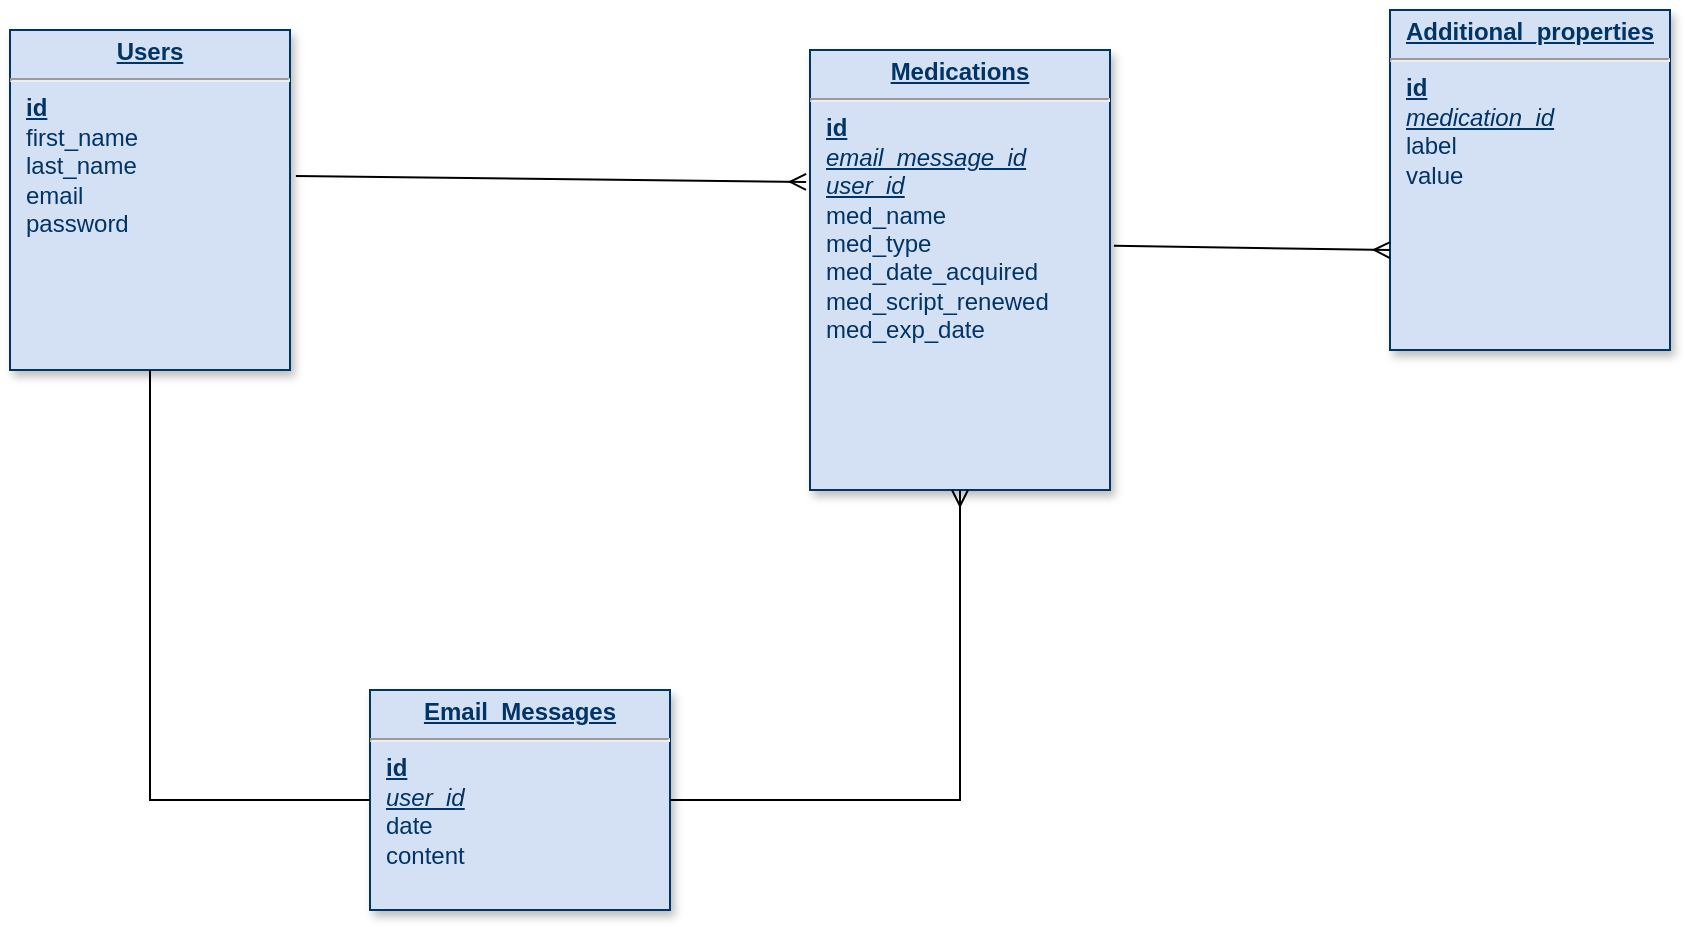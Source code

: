 <mxfile version="18.1.2" type="device"><diagram id="u-VFNtaEtwgiObTQv2lZ" name="Page-1"><mxGraphModel dx="1422" dy="794" grid="1" gridSize="10" guides="1" tooltips="1" connect="1" arrows="1" fold="1" page="1" pageScale="1" pageWidth="1169" pageHeight="827" math="0" shadow="0"><root><mxCell id="0"/><mxCell id="1" parent="0"/><mxCell id="ACHZYIRRSZkvfsCp1v7E-1" value="&lt;p style=&quot;margin: 0px ; margin-top: 4px ; text-align: center ; text-decoration: underline&quot;&gt;&lt;strong&gt;Users&lt;/strong&gt;&lt;/p&gt;&lt;hr&gt;&lt;p style=&quot;margin: 0px ; margin-left: 8px&quot;&gt;&lt;u&gt;&lt;b&gt;id&lt;/b&gt;&lt;/u&gt;&lt;/p&gt;&lt;p style=&quot;margin: 0px ; margin-left: 8px&quot;&gt;&lt;span style=&quot;background-color: initial;&quot;&gt;first_name&lt;/span&gt;&lt;br&gt;&lt;/p&gt;&lt;p style=&quot;margin: 0px ; margin-left: 8px&quot;&gt;&lt;span style=&quot;background-color: initial;&quot;&gt;last_name&lt;/span&gt;&lt;/p&gt;&lt;p style=&quot;margin: 0px ; margin-left: 8px&quot;&gt;email&lt;span style=&quot;background-color: initial;&quot;&gt;&lt;br&gt;&lt;/span&gt;&lt;/p&gt;&lt;p style=&quot;margin: 0px ; margin-left: 8px&quot;&gt;password&lt;br&gt;&lt;/p&gt;" style="verticalAlign=top;align=left;overflow=fill;fontSize=12;fontFamily=Helvetica;html=1;strokeColor=#003366;shadow=1;fillColor=#D4E1F5;fontColor=#003366" parent="1" vertex="1"><mxGeometry x="330" y="140" width="140" height="170" as="geometry"/></mxCell><mxCell id="ACHZYIRRSZkvfsCp1v7E-2" value="&lt;p style=&quot;margin: 0px ; margin-top: 4px ; text-align: center ; text-decoration: underline&quot;&gt;&lt;strong&gt;Medications&lt;/strong&gt;&lt;/p&gt;&lt;hr&gt;&lt;p style=&quot;margin: 0px ; margin-left: 8px&quot;&gt;&lt;u&gt;&lt;b&gt;id&lt;/b&gt;&lt;/u&gt;&lt;/p&gt;&lt;p style=&quot;margin: 0px ; margin-left: 8px&quot;&gt;&lt;span style=&quot;background-color: initial;&quot;&gt;&lt;i&gt;&lt;u&gt;email_message_id&lt;/u&gt;&lt;/i&gt;&lt;/span&gt;&lt;br&gt;&lt;/p&gt;&lt;p style=&quot;margin: 0px ; margin-left: 8px&quot;&gt;&lt;span style=&quot;background-color: initial;&quot;&gt;&lt;i&gt;&lt;u&gt;user_id&lt;/u&gt;&lt;/i&gt;&lt;/span&gt;&lt;/p&gt;&lt;p style=&quot;margin: 0px ; margin-left: 8px&quot;&gt;med_name&lt;/p&gt;&lt;p style=&quot;margin: 0px ; margin-left: 8px&quot;&gt;med_type&lt;/p&gt;&lt;p style=&quot;margin: 0px ; margin-left: 8px&quot;&gt;med_date_acquired&lt;/p&gt;&lt;p style=&quot;margin: 0px ; margin-left: 8px&quot;&gt;med_script_renewed&lt;/p&gt;&lt;p style=&quot;margin: 0px ; margin-left: 8px&quot;&gt;med_exp_date&lt;/p&gt;" style="verticalAlign=top;align=left;overflow=fill;fontSize=12;fontFamily=Helvetica;html=1;strokeColor=#003366;shadow=1;fillColor=#D4E1F5;fontColor=#003366" parent="1" vertex="1"><mxGeometry x="730" y="150" width="150" height="220" as="geometry"/></mxCell><mxCell id="ACHZYIRRSZkvfsCp1v7E-3" value="&lt;p style=&quot;margin: 0px ; margin-top: 4px ; text-align: center ; text-decoration: underline&quot;&gt;&lt;strong&gt;Email_Messages&lt;/strong&gt;&lt;/p&gt;&lt;hr&gt;&lt;p style=&quot;margin: 0px ; margin-left: 8px&quot;&gt;&lt;u&gt;&lt;b&gt;id&lt;/b&gt;&lt;/u&gt;&lt;/p&gt;&lt;p style=&quot;margin: 0px ; margin-left: 8px&quot;&gt;&lt;i&gt;&lt;u&gt;user_id&lt;/u&gt;&lt;/i&gt;&lt;/p&gt;&lt;p style=&quot;margin: 0px ; margin-left: 8px&quot;&gt;date&lt;/p&gt;&lt;p style=&quot;margin: 0px ; margin-left: 8px&quot;&gt;content&lt;/p&gt;" style="verticalAlign=top;align=left;overflow=fill;fontSize=12;fontFamily=Helvetica;html=1;strokeColor=#003366;shadow=1;fillColor=#D4E1F5;fontColor=#003366" parent="1" vertex="1"><mxGeometry x="510" y="470" width="150" height="110" as="geometry"/></mxCell><mxCell id="ACHZYIRRSZkvfsCp1v7E-4" value="" style="endArrow=ERmany;html=1;rounded=0;endFill=0;exitX=1.021;exitY=0.441;exitDx=0;exitDy=0;exitPerimeter=0;entryX=-0.013;entryY=0.309;entryDx=0;entryDy=0;entryPerimeter=0;" parent="1" edge="1"><mxGeometry width="50" height="50" relative="1" as="geometry"><mxPoint x="472.94" y="212.97" as="sourcePoint"/><mxPoint x="728.05" y="215.98" as="targetPoint"/><Array as="points"/></mxGeometry></mxCell><mxCell id="ACHZYIRRSZkvfsCp1v7E-5" value="" style="endArrow=ERmany;html=1;rounded=0;exitX=1;exitY=0.5;exitDx=0;exitDy=0;endFill=0;entryX=0.5;entryY=1;entryDx=0;entryDy=0;" parent="1" source="ACHZYIRRSZkvfsCp1v7E-3" target="ACHZYIRRSZkvfsCp1v7E-2" edge="1"><mxGeometry width="50" height="50" relative="1" as="geometry"><mxPoint x="644.96" y="524.5" as="sourcePoint"/><mxPoint x="830" y="524.55" as="targetPoint"/><Array as="points"><mxPoint x="805" y="525"/></Array></mxGeometry></mxCell><mxCell id="ACHZYIRRSZkvfsCp1v7E-6" value="" style="endArrow=none;html=1;rounded=0;exitX=0;exitY=0.5;exitDx=0;exitDy=0;endFill=0;entryX=0.5;entryY=1;entryDx=0;entryDy=0;" parent="1" source="ACHZYIRRSZkvfsCp1v7E-3" target="ACHZYIRRSZkvfsCp1v7E-1" edge="1"><mxGeometry width="50" height="50" relative="1" as="geometry"><mxPoint x="270" y="495" as="sourcePoint"/><mxPoint x="385" y="370" as="targetPoint"/><Array as="points"><mxPoint x="400" y="525"/></Array></mxGeometry></mxCell><mxCell id="Dq3dw2bBNa7eHgwo2sk_-1" value="&lt;p style=&quot;margin: 0px ; margin-top: 4px ; text-align: center ; text-decoration: underline&quot;&gt;&lt;strong&gt;Additional_properties&lt;/strong&gt;&lt;/p&gt;&lt;hr&gt;&lt;p style=&quot;margin: 0px ; margin-left: 8px&quot;&gt;&lt;u&gt;&lt;b&gt;id&lt;/b&gt;&lt;/u&gt;&lt;/p&gt;&lt;p style=&quot;margin: 0px ; margin-left: 8px&quot;&gt;&lt;span style=&quot;background-color: initial;&quot;&gt;&lt;i&gt;&lt;u&gt;medication_id&lt;/u&gt;&lt;/i&gt;&lt;/span&gt;&lt;/p&gt;&lt;p style=&quot;margin: 0px ; margin-left: 8px&quot;&gt;label&lt;/p&gt;&lt;p style=&quot;margin: 0px ; margin-left: 8px&quot;&gt;value&lt;/p&gt;" style="verticalAlign=top;align=left;overflow=fill;fontSize=12;fontFamily=Helvetica;html=1;strokeColor=#003366;shadow=1;fillColor=#D4E1F5;fontColor=#003366" parent="1" vertex="1"><mxGeometry x="1020" y="130" width="140" height="170" as="geometry"/></mxCell><mxCell id="Dq3dw2bBNa7eHgwo2sk_-2" value="" style="endArrow=ERmany;html=1;rounded=0;endFill=0;exitX=1.013;exitY=0.445;exitDx=0;exitDy=0;exitPerimeter=0;entryX=0;entryY=0.706;entryDx=0;entryDy=0;entryPerimeter=0;" parent="1" source="ACHZYIRRSZkvfsCp1v7E-2" target="Dq3dw2bBNa7eHgwo2sk_-1" edge="1"><mxGeometry width="50" height="50" relative="1" as="geometry"><mxPoint x="970" y="224.5" as="sourcePoint"/><mxPoint x="670" y="250" as="targetPoint"/><Array as="points"/></mxGeometry></mxCell></root></mxGraphModel></diagram></mxfile>